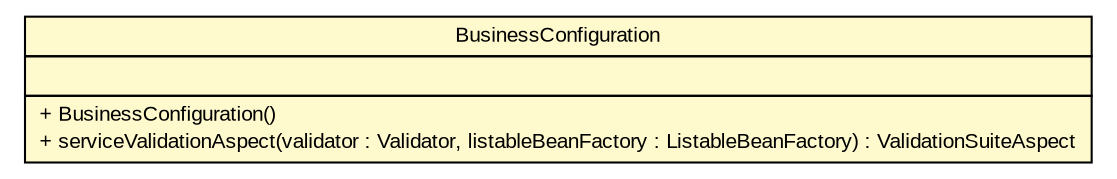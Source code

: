 #!/usr/local/bin/dot
#
# Class diagram 
# Generated by UMLGraph version R5_6 (http://www.umlgraph.org/)
#

digraph G {
	edge [fontname="arial",fontsize=10,labelfontname="arial",labelfontsize=10];
	node [fontname="arial",fontsize=10,shape=plaintext];
	nodesep=0.25;
	ranksep=0.5;
	// br.gov.to.sefaz.business.configuration.BusinessConfiguration
	c57121 [label=<<table title="br.gov.to.sefaz.business.configuration.BusinessConfiguration" border="0" cellborder="1" cellspacing="0" cellpadding="2" port="p" bgcolor="lemonChiffon" href="./BusinessConfiguration.html">
		<tr><td><table border="0" cellspacing="0" cellpadding="1">
<tr><td align="center" balign="center"> BusinessConfiguration </td></tr>
		</table></td></tr>
		<tr><td><table border="0" cellspacing="0" cellpadding="1">
<tr><td align="left" balign="left">  </td></tr>
		</table></td></tr>
		<tr><td><table border="0" cellspacing="0" cellpadding="1">
<tr><td align="left" balign="left"> + BusinessConfiguration() </td></tr>
<tr><td align="left" balign="left"> + serviceValidationAspect(validator : Validator, listableBeanFactory : ListableBeanFactory) : ValidationSuiteAspect </td></tr>
		</table></td></tr>
		</table>>, URL="./BusinessConfiguration.html", fontname="arial", fontcolor="black", fontsize=10.0];
}

